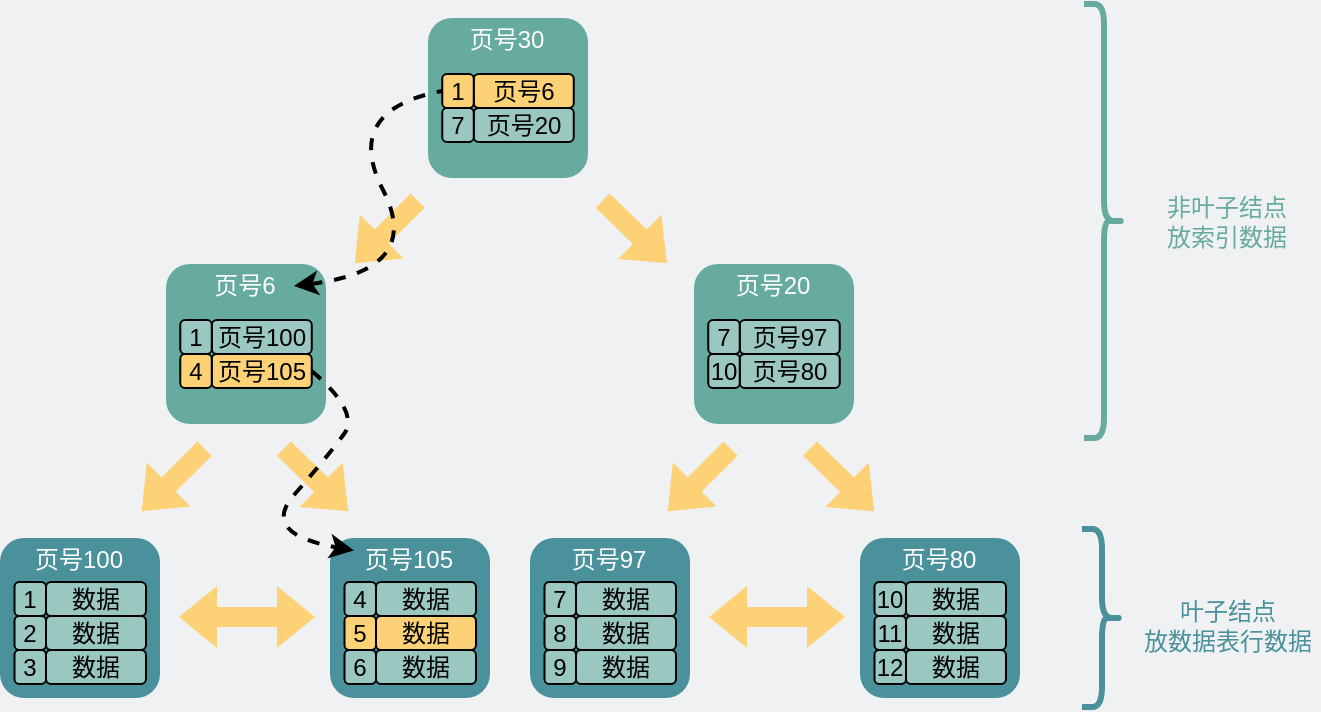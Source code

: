 <mxfile version="17.1.3" type="github"><diagram id="3228e29e-7158-1315-38df-8450db1d8a1d" name="Page-1"><mxGraphModel dx="654" dy="302" grid="0" gridSize="10" guides="1" tooltips="1" connect="1" arrows="1" fold="1" page="1" pageScale="1" pageWidth="700" pageHeight="400" background="#EFF1F3" math="0" shadow="0"><root><mxCell id="0"/><mxCell id="1" parent="0"/><mxCell id="g9KwYvelNcx-eXB0xMGi-4" value="" style="shape=flexArrow;endArrow=classic;startArrow=classic;html=1;rounded=0;fontSize=16;fontColor=#000000;strokeColor=none;fillColor=#FDD276;" parent="1" edge="1"><mxGeometry width="100" height="100" relative="1" as="geometry"><mxPoint x="114" y="730.5" as="sourcePoint"/><mxPoint x="183" y="730.5" as="targetPoint"/></mxGeometry></mxCell><mxCell id="spV6VU4cGSJD96CcmEE0-4" value="&lt;font color=&quot;#ffffff&quot;&gt;&lt;span style=&quot;font-size: 16px&quot;&gt;&lt;br&gt;&lt;/span&gt;&lt;/font&gt;" style="whiteSpace=wrap;html=1;aspect=fixed;rounded=1;strokeColor=none;fillColor=#4A919B;" parent="1" vertex="1"><mxGeometry x="25" y="691" width="80" height="80" as="geometry"/></mxCell><mxCell id="spV6VU4cGSJD96CcmEE0-6" value="数据" style="rounded=1;whiteSpace=wrap;html=1;fillColor=#9AC7BF;strokeColor=default;fontColor=#000000;align=center;" parent="1" vertex="1"><mxGeometry x="48" y="713" width="50" height="17" as="geometry"/></mxCell><mxCell id="spV6VU4cGSJD96CcmEE0-12" value="&lt;font color=&quot;#ffffff&quot;&gt;页号100&lt;/font&gt;" style="text;html=1;strokeColor=none;fillColor=none;align=center;verticalAlign=middle;whiteSpace=wrap;rounded=0;dashed=1;fontColor=#535E80;" parent="1" vertex="1"><mxGeometry x="37" y="691" width="55" height="22" as="geometry"/></mxCell><mxCell id="spV6VU4cGSJD96CcmEE0-21" value="" style="shape=flexArrow;endArrow=classic;html=1;rounded=0;fontColor=#FFFFFF;strokeColor=none;fillColor=#FDD276;" parent="1" edge="1"><mxGeometry width="50" height="50" relative="1" as="geometry"><mxPoint x="234.15" y="522" as="sourcePoint"/><mxPoint x="202" y="554" as="targetPoint"/></mxGeometry></mxCell><mxCell id="spV6VU4cGSJD96CcmEE0-22" value="" style="shape=flexArrow;endArrow=classic;html=1;rounded=0;fontColor=#FFFFFF;strokeColor=none;fillColor=#FDD276;" parent="1" edge="1"><mxGeometry width="50" height="50" relative="1" as="geometry"><mxPoint x="326" y="522" as="sourcePoint"/><mxPoint x="358.85" y="554" as="targetPoint"/></mxGeometry></mxCell><mxCell id="BJRcYlKcCAD2B9d3_ZLO-3" value="" style="shape=flexArrow;endArrow=classic;html=1;rounded=0;fontColor=#FFFFFF;strokeColor=none;fillColor=#FDD276;" parent="1" edge="1"><mxGeometry width="50" height="50" relative="1" as="geometry"><mxPoint x="127.65" y="646" as="sourcePoint"/><mxPoint x="95.5" y="678" as="targetPoint"/></mxGeometry></mxCell><mxCell id="BJRcYlKcCAD2B9d3_ZLO-4" value="" style="shape=flexArrow;endArrow=classic;html=1;rounded=0;fontColor=#FFFFFF;strokeColor=none;fillColor=#FDD276;" parent="1" edge="1"><mxGeometry width="50" height="50" relative="1" as="geometry"><mxPoint x="166.65" y="646" as="sourcePoint"/><mxPoint x="199.5" y="678" as="targetPoint"/></mxGeometry></mxCell><mxCell id="BJRcYlKcCAD2B9d3_ZLO-17" value="" style="shape=flexArrow;endArrow=classic;html=1;rounded=0;fontColor=#FFFFFF;strokeColor=none;fillColor=#FDD276;" parent="1" edge="1"><mxGeometry width="50" height="50" relative="1" as="geometry"><mxPoint x="390.65" y="646" as="sourcePoint"/><mxPoint x="358.5" y="678.0" as="targetPoint"/></mxGeometry></mxCell><mxCell id="BJRcYlKcCAD2B9d3_ZLO-18" value="" style="shape=flexArrow;endArrow=classic;html=1;rounded=0;fontColor=#FFFFFF;strokeColor=none;fillColor=#FDD276;" parent="1" edge="1"><mxGeometry width="50" height="50" relative="1" as="geometry"><mxPoint x="429.65" y="646" as="sourcePoint"/><mxPoint x="462.5" y="678.0" as="targetPoint"/></mxGeometry></mxCell><mxCell id="SSU85J6YOylga-3CZ0uj-2" value="&lt;font&gt;1&lt;/font&gt;" style="rounded=1;whiteSpace=wrap;html=1;fillColor=#9AC7BF;strokeColor=default;fontColor=#000000;" parent="1" vertex="1"><mxGeometry x="32.25" y="713" width="15.75" height="17" as="geometry"/></mxCell><mxCell id="SSU85J6YOylga-3CZ0uj-3" value="数据" style="rounded=1;whiteSpace=wrap;html=1;fillColor=#9AC7BF;strokeColor=default;fontColor=#000000;align=center;" parent="1" vertex="1"><mxGeometry x="48" y="730" width="50" height="17" as="geometry"/></mxCell><mxCell id="SSU85J6YOylga-3CZ0uj-4" value="&lt;font&gt;2&lt;/font&gt;" style="rounded=1;whiteSpace=wrap;html=1;fillColor=#9AC7BF;strokeColor=default;fontColor=#000000;" parent="1" vertex="1"><mxGeometry x="32.25" y="730" width="15.75" height="17" as="geometry"/></mxCell><mxCell id="SSU85J6YOylga-3CZ0uj-5" value="数据" style="rounded=1;whiteSpace=wrap;html=1;fillColor=#9AC7BF;strokeColor=default;fontColor=#000000;align=center;" parent="1" vertex="1"><mxGeometry x="48" y="747" width="50" height="17" as="geometry"/></mxCell><mxCell id="SSU85J6YOylga-3CZ0uj-6" value="&lt;font&gt;3&lt;/font&gt;" style="rounded=1;whiteSpace=wrap;html=1;fillColor=#9AC7BF;strokeColor=default;fontColor=#000000;" parent="1" vertex="1"><mxGeometry x="32.25" y="747" width="15.75" height="17" as="geometry"/></mxCell><mxCell id="SSU85J6YOylga-3CZ0uj-8" value="&lt;font color=&quot;#ffffff&quot;&gt;&lt;span style=&quot;font-size: 16px&quot;&gt;&lt;br&gt;&lt;/span&gt;&lt;/font&gt;" style="whiteSpace=wrap;html=1;aspect=fixed;rounded=1;strokeColor=none;fillColor=#4A919B;" parent="1" vertex="1"><mxGeometry x="190" y="691" width="80" height="80" as="geometry"/></mxCell><mxCell id="SSU85J6YOylga-3CZ0uj-9" value="数据" style="rounded=1;whiteSpace=wrap;html=1;fillColor=#9AC7BF;strokeColor=default;fontColor=#000000;align=center;" parent="1" vertex="1"><mxGeometry x="213" y="713" width="50" height="17" as="geometry"/></mxCell><mxCell id="SSU85J6YOylga-3CZ0uj-10" value="&lt;font color=&quot;#ffffff&quot;&gt;页号105&lt;/font&gt;" style="text;html=1;strokeColor=none;fillColor=none;align=center;verticalAlign=middle;whiteSpace=wrap;rounded=0;dashed=1;fontColor=#535E80;" parent="1" vertex="1"><mxGeometry x="202" y="691" width="55" height="22" as="geometry"/></mxCell><mxCell id="SSU85J6YOylga-3CZ0uj-11" value="&lt;font&gt;4&lt;/font&gt;" style="rounded=1;whiteSpace=wrap;html=1;fillColor=#9AC7BF;strokeColor=default;fontColor=#000000;" parent="1" vertex="1"><mxGeometry x="197.25" y="713" width="15.75" height="17" as="geometry"/></mxCell><mxCell id="SSU85J6YOylga-3CZ0uj-12" value="数据" style="rounded=1;whiteSpace=wrap;html=1;fillColor=#FDD276;strokeColor=default;fontColor=#000000;align=center;" parent="1" vertex="1"><mxGeometry x="213" y="730" width="50" height="17" as="geometry"/></mxCell><mxCell id="SSU85J6YOylga-3CZ0uj-13" value="&lt;font&gt;5&lt;/font&gt;" style="rounded=1;whiteSpace=wrap;html=1;fillColor=#FDD276;strokeColor=default;fontColor=#000000;" parent="1" vertex="1"><mxGeometry x="197.25" y="730" width="15.75" height="17" as="geometry"/></mxCell><mxCell id="SSU85J6YOylga-3CZ0uj-14" value="数据" style="rounded=1;whiteSpace=wrap;html=1;fillColor=#9AC7BF;strokeColor=default;fontColor=#000000;align=center;" parent="1" vertex="1"><mxGeometry x="213" y="747" width="50" height="17" as="geometry"/></mxCell><mxCell id="SSU85J6YOylga-3CZ0uj-15" value="&lt;font&gt;6&lt;/font&gt;" style="rounded=1;whiteSpace=wrap;html=1;fillColor=#9AC7BF;strokeColor=default;fontColor=#000000;" parent="1" vertex="1"><mxGeometry x="197.25" y="747" width="15.75" height="17" as="geometry"/></mxCell><mxCell id="SSU85J6YOylga-3CZ0uj-33" value="" style="shape=flexArrow;endArrow=classic;startArrow=classic;html=1;rounded=0;fontSize=16;fontColor=#000000;strokeColor=none;fillColor=#FDD276;" parent="1" edge="1"><mxGeometry width="100" height="100" relative="1" as="geometry"><mxPoint x="379" y="730.5" as="sourcePoint"/><mxPoint x="448" y="730.5" as="targetPoint"/></mxGeometry></mxCell><mxCell id="SSU85J6YOylga-3CZ0uj-34" value="&lt;font color=&quot;#ffffff&quot;&gt;&lt;span style=&quot;font-size: 16px&quot;&gt;&lt;br&gt;&lt;/span&gt;&lt;/font&gt;" style="whiteSpace=wrap;html=1;aspect=fixed;rounded=1;strokeColor=none;fillColor=#4A919B;" parent="1" vertex="1"><mxGeometry x="290" y="691" width="80" height="80" as="geometry"/></mxCell><mxCell id="SSU85J6YOylga-3CZ0uj-35" value="数据" style="rounded=1;whiteSpace=wrap;html=1;fillColor=#9AC7BF;strokeColor=default;fontColor=#000000;align=center;" parent="1" vertex="1"><mxGeometry x="313" y="713" width="50" height="17" as="geometry"/></mxCell><mxCell id="SSU85J6YOylga-3CZ0uj-36" value="&lt;font color=&quot;#ffffff&quot;&gt;页号97&lt;/font&gt;" style="text;html=1;strokeColor=none;fillColor=none;align=center;verticalAlign=middle;whiteSpace=wrap;rounded=0;dashed=1;fontColor=#535E80;" parent="1" vertex="1"><mxGeometry x="302" y="691" width="55" height="22" as="geometry"/></mxCell><mxCell id="SSU85J6YOylga-3CZ0uj-37" value="&lt;font&gt;7&lt;/font&gt;" style="rounded=1;whiteSpace=wrap;html=1;fillColor=#9AC7BF;strokeColor=default;fontColor=#000000;" parent="1" vertex="1"><mxGeometry x="297.25" y="713" width="15.75" height="17" as="geometry"/></mxCell><mxCell id="SSU85J6YOylga-3CZ0uj-38" value="数据" style="rounded=1;whiteSpace=wrap;html=1;fillColor=#9AC7BF;strokeColor=default;fontColor=#000000;align=center;" parent="1" vertex="1"><mxGeometry x="313" y="730" width="50" height="17" as="geometry"/></mxCell><mxCell id="SSU85J6YOylga-3CZ0uj-39" value="&lt;font&gt;8&lt;/font&gt;" style="rounded=1;whiteSpace=wrap;html=1;fillColor=#9AC7BF;strokeColor=default;fontColor=#000000;" parent="1" vertex="1"><mxGeometry x="297.25" y="730" width="15.75" height="17" as="geometry"/></mxCell><mxCell id="SSU85J6YOylga-3CZ0uj-40" value="数据" style="rounded=1;whiteSpace=wrap;html=1;fillColor=#9AC7BF;strokeColor=default;fontColor=#000000;align=center;" parent="1" vertex="1"><mxGeometry x="313" y="747" width="50" height="17" as="geometry"/></mxCell><mxCell id="SSU85J6YOylga-3CZ0uj-41" value="&lt;font&gt;9&lt;/font&gt;" style="rounded=1;whiteSpace=wrap;html=1;fillColor=#9AC7BF;strokeColor=default;fontColor=#000000;" parent="1" vertex="1"><mxGeometry x="297.25" y="747" width="15.75" height="17" as="geometry"/></mxCell><mxCell id="SSU85J6YOylga-3CZ0uj-42" value="&lt;font color=&quot;#ffffff&quot;&gt;&lt;span style=&quot;font-size: 16px&quot;&gt;&lt;br&gt;&lt;/span&gt;&lt;/font&gt;" style="whiteSpace=wrap;html=1;aspect=fixed;rounded=1;strokeColor=none;fillColor=#4A919B;" parent="1" vertex="1"><mxGeometry x="455" y="691" width="80" height="80" as="geometry"/></mxCell><mxCell id="SSU85J6YOylga-3CZ0uj-43" value="数据" style="rounded=1;whiteSpace=wrap;html=1;fillColor=#9AC7BF;strokeColor=default;fontColor=#000000;align=center;" parent="1" vertex="1"><mxGeometry x="478" y="713" width="50" height="17" as="geometry"/></mxCell><mxCell id="SSU85J6YOylga-3CZ0uj-44" value="&lt;font color=&quot;#ffffff&quot;&gt;页号80&lt;/font&gt;" style="text;html=1;strokeColor=none;fillColor=none;align=center;verticalAlign=middle;whiteSpace=wrap;rounded=0;dashed=1;fontColor=#535E80;" parent="1" vertex="1"><mxGeometry x="467" y="691" width="55" height="22" as="geometry"/></mxCell><mxCell id="SSU85J6YOylga-3CZ0uj-45" value="&lt;font&gt;10&lt;/font&gt;" style="rounded=1;whiteSpace=wrap;html=1;fillColor=#9AC7BF;strokeColor=default;fontColor=#000000;" parent="1" vertex="1"><mxGeometry x="462.25" y="713" width="15.75" height="17" as="geometry"/></mxCell><mxCell id="SSU85J6YOylga-3CZ0uj-46" value="数据" style="rounded=1;whiteSpace=wrap;html=1;fillColor=#9AC7BF;strokeColor=default;fontColor=#000000;align=center;" parent="1" vertex="1"><mxGeometry x="478" y="730" width="50" height="17" as="geometry"/></mxCell><mxCell id="SSU85J6YOylga-3CZ0uj-47" value="&lt;font&gt;11&lt;/font&gt;" style="rounded=1;whiteSpace=wrap;html=1;fillColor=#9AC7BF;strokeColor=default;fontColor=#000000;" parent="1" vertex="1"><mxGeometry x="462.25" y="730" width="15.75" height="17" as="geometry"/></mxCell><mxCell id="SSU85J6YOylga-3CZ0uj-48" value="数据" style="rounded=1;whiteSpace=wrap;html=1;fillColor=#9AC7BF;strokeColor=default;fontColor=#000000;align=center;" parent="1" vertex="1"><mxGeometry x="478" y="747" width="50" height="17" as="geometry"/></mxCell><mxCell id="SSU85J6YOylga-3CZ0uj-49" value="&lt;font&gt;12&lt;/font&gt;" style="rounded=1;whiteSpace=wrap;html=1;fillColor=#9AC7BF;strokeColor=default;fontColor=#000000;" parent="1" vertex="1"><mxGeometry x="462.25" y="747" width="15.75" height="17" as="geometry"/></mxCell><mxCell id="SSU85J6YOylga-3CZ0uj-50" value="&lt;font color=&quot;#ffffff&quot;&gt;&lt;span style=&quot;font-size: 16px&quot;&gt;&lt;br&gt;&lt;/span&gt;&lt;/font&gt;" style="whiteSpace=wrap;html=1;aspect=fixed;rounded=1;strokeColor=none;fillColor=#67AB9F;" parent="1" vertex="1"><mxGeometry x="108" y="554" width="80" height="80" as="geometry"/></mxCell><mxCell id="SSU85J6YOylga-3CZ0uj-51" value="页号100" style="rounded=1;whiteSpace=wrap;html=1;fillColor=#9AC7BF;strokeColor=default;fontColor=#000000;align=center;" parent="1" vertex="1"><mxGeometry x="130.88" y="582" width="50" height="17" as="geometry"/></mxCell><mxCell id="SSU85J6YOylga-3CZ0uj-52" value="&lt;font color=&quot;#ffffff&quot;&gt;页号6&lt;/font&gt;" style="text;html=1;strokeColor=none;fillColor=none;align=center;verticalAlign=middle;whiteSpace=wrap;rounded=0;dashed=1;fontColor=#535E80;" parent="1" vertex="1"><mxGeometry x="120" y="554" width="55" height="22" as="geometry"/></mxCell><mxCell id="SSU85J6YOylga-3CZ0uj-53" value="&lt;font&gt;1&lt;/font&gt;" style="rounded=1;whiteSpace=wrap;html=1;fillColor=#9AC7BF;strokeColor=default;fontColor=#000000;" parent="1" vertex="1"><mxGeometry x="115.13" y="582" width="15.75" height="17" as="geometry"/></mxCell><mxCell id="SSU85J6YOylga-3CZ0uj-54" value="页号105" style="rounded=1;whiteSpace=wrap;html=1;fillColor=#FDD276;strokeColor=default;fontColor=#000000;align=center;" parent="1" vertex="1"><mxGeometry x="130.88" y="599" width="50" height="17" as="geometry"/></mxCell><mxCell id="SSU85J6YOylga-3CZ0uj-55" value="&lt;font&gt;4&lt;/font&gt;" style="rounded=1;whiteSpace=wrap;html=1;fillColor=#FDD276;strokeColor=default;fontColor=#000000;" parent="1" vertex="1"><mxGeometry x="115.13" y="599" width="15.75" height="17" as="geometry"/></mxCell><mxCell id="SSU85J6YOylga-3CZ0uj-58" value="&lt;font color=&quot;#ffffff&quot;&gt;&lt;span style=&quot;font-size: 16px&quot;&gt;&lt;br&gt;&lt;/span&gt;&lt;/font&gt;" style="whiteSpace=wrap;html=1;aspect=fixed;rounded=1;strokeColor=none;fillColor=#67AB9F;" parent="1" vertex="1"><mxGeometry x="372" y="554" width="80" height="80" as="geometry"/></mxCell><mxCell id="SSU85J6YOylga-3CZ0uj-59" value="页号97" style="rounded=1;whiteSpace=wrap;html=1;fillColor=#9AC7BF;strokeColor=default;fontColor=#000000;align=center;" parent="1" vertex="1"><mxGeometry x="394.87" y="582" width="50" height="17" as="geometry"/></mxCell><mxCell id="SSU85J6YOylga-3CZ0uj-60" value="&lt;font color=&quot;#ffffff&quot;&gt;页号20&lt;/font&gt;" style="text;html=1;strokeColor=none;fillColor=none;align=center;verticalAlign=middle;whiteSpace=wrap;rounded=0;dashed=1;fontColor=#535E80;" parent="1" vertex="1"><mxGeometry x="384" y="554" width="55" height="22" as="geometry"/></mxCell><mxCell id="SSU85J6YOylga-3CZ0uj-61" value="&lt;font&gt;7&lt;/font&gt;" style="rounded=1;whiteSpace=wrap;html=1;fillColor=#9AC7BF;strokeColor=default;fontColor=#000000;" parent="1" vertex="1"><mxGeometry x="379.12" y="582" width="15.75" height="17" as="geometry"/></mxCell><mxCell id="SSU85J6YOylga-3CZ0uj-62" value="页号80" style="rounded=1;whiteSpace=wrap;html=1;fillColor=#9AC7BF;strokeColor=default;fontColor=#000000;align=center;" parent="1" vertex="1"><mxGeometry x="394.87" y="599" width="50" height="17" as="geometry"/></mxCell><mxCell id="SSU85J6YOylga-3CZ0uj-63" value="&lt;font&gt;10&lt;/font&gt;" style="rounded=1;whiteSpace=wrap;html=1;fillColor=#9AC7BF;strokeColor=default;fontColor=#000000;" parent="1" vertex="1"><mxGeometry x="379.12" y="599" width="15.75" height="17" as="geometry"/></mxCell><mxCell id="SSU85J6YOylga-3CZ0uj-66" value="&lt;font color=&quot;#ffffff&quot;&gt;&lt;span style=&quot;font-size: 16px&quot;&gt;&lt;br&gt;&lt;/span&gt;&lt;/font&gt;" style="whiteSpace=wrap;html=1;aspect=fixed;rounded=1;strokeColor=none;fillColor=#67AB9F;" parent="1" vertex="1"><mxGeometry x="239" y="431" width="80" height="80" as="geometry"/></mxCell><mxCell id="SSU85J6YOylga-3CZ0uj-67" value="页号6" style="rounded=1;whiteSpace=wrap;html=1;fillColor=#FDD276;strokeColor=default;fontColor=#000000;align=center;" parent="1" vertex="1"><mxGeometry x="261.88" y="459" width="50" height="17" as="geometry"/></mxCell><mxCell id="SSU85J6YOylga-3CZ0uj-68" value="&lt;font color=&quot;#ffffff&quot;&gt;页号30&lt;/font&gt;" style="text;html=1;strokeColor=none;fillColor=none;align=center;verticalAlign=middle;whiteSpace=wrap;rounded=0;dashed=1;fontColor=#535E80;" parent="1" vertex="1"><mxGeometry x="251" y="431" width="55" height="22" as="geometry"/></mxCell><mxCell id="SSU85J6YOylga-3CZ0uj-69" value="&lt;font&gt;1&lt;/font&gt;" style="rounded=1;whiteSpace=wrap;html=1;fillColor=#FDD276;strokeColor=default;fontColor=#000000;" parent="1" vertex="1"><mxGeometry x="246.13" y="459" width="15.75" height="17" as="geometry"/></mxCell><mxCell id="SSU85J6YOylga-3CZ0uj-70" value="页号20" style="rounded=1;whiteSpace=wrap;html=1;fillColor=#9AC7BF;strokeColor=default;fontColor=#000000;align=center;" parent="1" vertex="1"><mxGeometry x="261.88" y="476" width="50" height="17" as="geometry"/></mxCell><mxCell id="SSU85J6YOylga-3CZ0uj-71" value="&lt;font&gt;7&lt;/font&gt;" style="rounded=1;whiteSpace=wrap;html=1;fillColor=#9AC7BF;strokeColor=default;fontColor=#000000;" parent="1" vertex="1"><mxGeometry x="246.13" y="476" width="15.75" height="17" as="geometry"/></mxCell><mxCell id="SSU85J6YOylga-3CZ0uj-74" value="" style="shape=curlyBracket;whiteSpace=wrap;html=1;rounded=1;flipH=1;fontColor=#000000;fillColor=none;fontSize=5;strokeWidth=3;strokeColor=#4A919B;" parent="1" vertex="1"><mxGeometry x="566" y="686.5" width="20" height="89" as="geometry"/></mxCell><mxCell id="SSU85J6YOylga-3CZ0uj-75" value="叶子结点&lt;br&gt;放数据表行数据" style="text;html=1;strokeColor=none;fillColor=none;align=center;verticalAlign=middle;whiteSpace=wrap;rounded=0;fontColor=#4A919B;" parent="1" vertex="1"><mxGeometry x="592.5" y="713" width="92" height="44" as="geometry"/></mxCell><mxCell id="SSU85J6YOylga-3CZ0uj-76" value="" style="shape=curlyBracket;whiteSpace=wrap;html=1;rounded=1;flipH=1;fontColor=#000000;fillColor=none;fontSize=5;strokeWidth=3;strokeColor=#67AB9F;" parent="1" vertex="1"><mxGeometry x="567" y="424" width="20" height="217" as="geometry"/></mxCell><mxCell id="SSU85J6YOylga-3CZ0uj-77" value="非叶子结点&lt;br&gt;放索引数据" style="text;html=1;strokeColor=none;fillColor=none;align=center;verticalAlign=middle;whiteSpace=wrap;rounded=0;fontColor=#67AB9F;" parent="1" vertex="1"><mxGeometry x="605" y="517.5" width="67" height="30.5" as="geometry"/></mxCell><mxCell id="xfDGRnW-7tw7yLawXjcC-1" value="" style="curved=1;endArrow=none;html=1;rounded=0;startArrow=classic;startFill=1;endFill=0;exitX=0.945;exitY=0.5;exitDx=0;exitDy=0;exitPerimeter=0;dashed=1;strokeWidth=2;" edge="1" parent="1" source="SSU85J6YOylga-3CZ0uj-52"><mxGeometry width="50" height="50" relative="1" as="geometry"><mxPoint x="196.13" y="517.5" as="sourcePoint"/><mxPoint x="246.13" y="467.5" as="targetPoint"/><Array as="points"><mxPoint x="237" y="557"/><mxPoint x="196" y="477"/></Array></mxGeometry></mxCell><mxCell id="xfDGRnW-7tw7yLawXjcC-2" value="" style="curved=1;endArrow=classic;html=1;rounded=0;dashed=1;strokeWidth=2;exitX=1;exitY=0.5;exitDx=0;exitDy=0;" edge="1" parent="1" source="SSU85J6YOylga-3CZ0uj-54" target="SSU85J6YOylga-3CZ0uj-10"><mxGeometry width="50" height="50" relative="1" as="geometry"><mxPoint x="205" y="600" as="sourcePoint"/><mxPoint x="185" y="737" as="targetPoint"/><Array as="points"><mxPoint x="205" y="628"/><mxPoint x="189" y="650"/><mxPoint x="155" y="689"/></Array></mxGeometry></mxCell></root></mxGraphModel></diagram></mxfile>